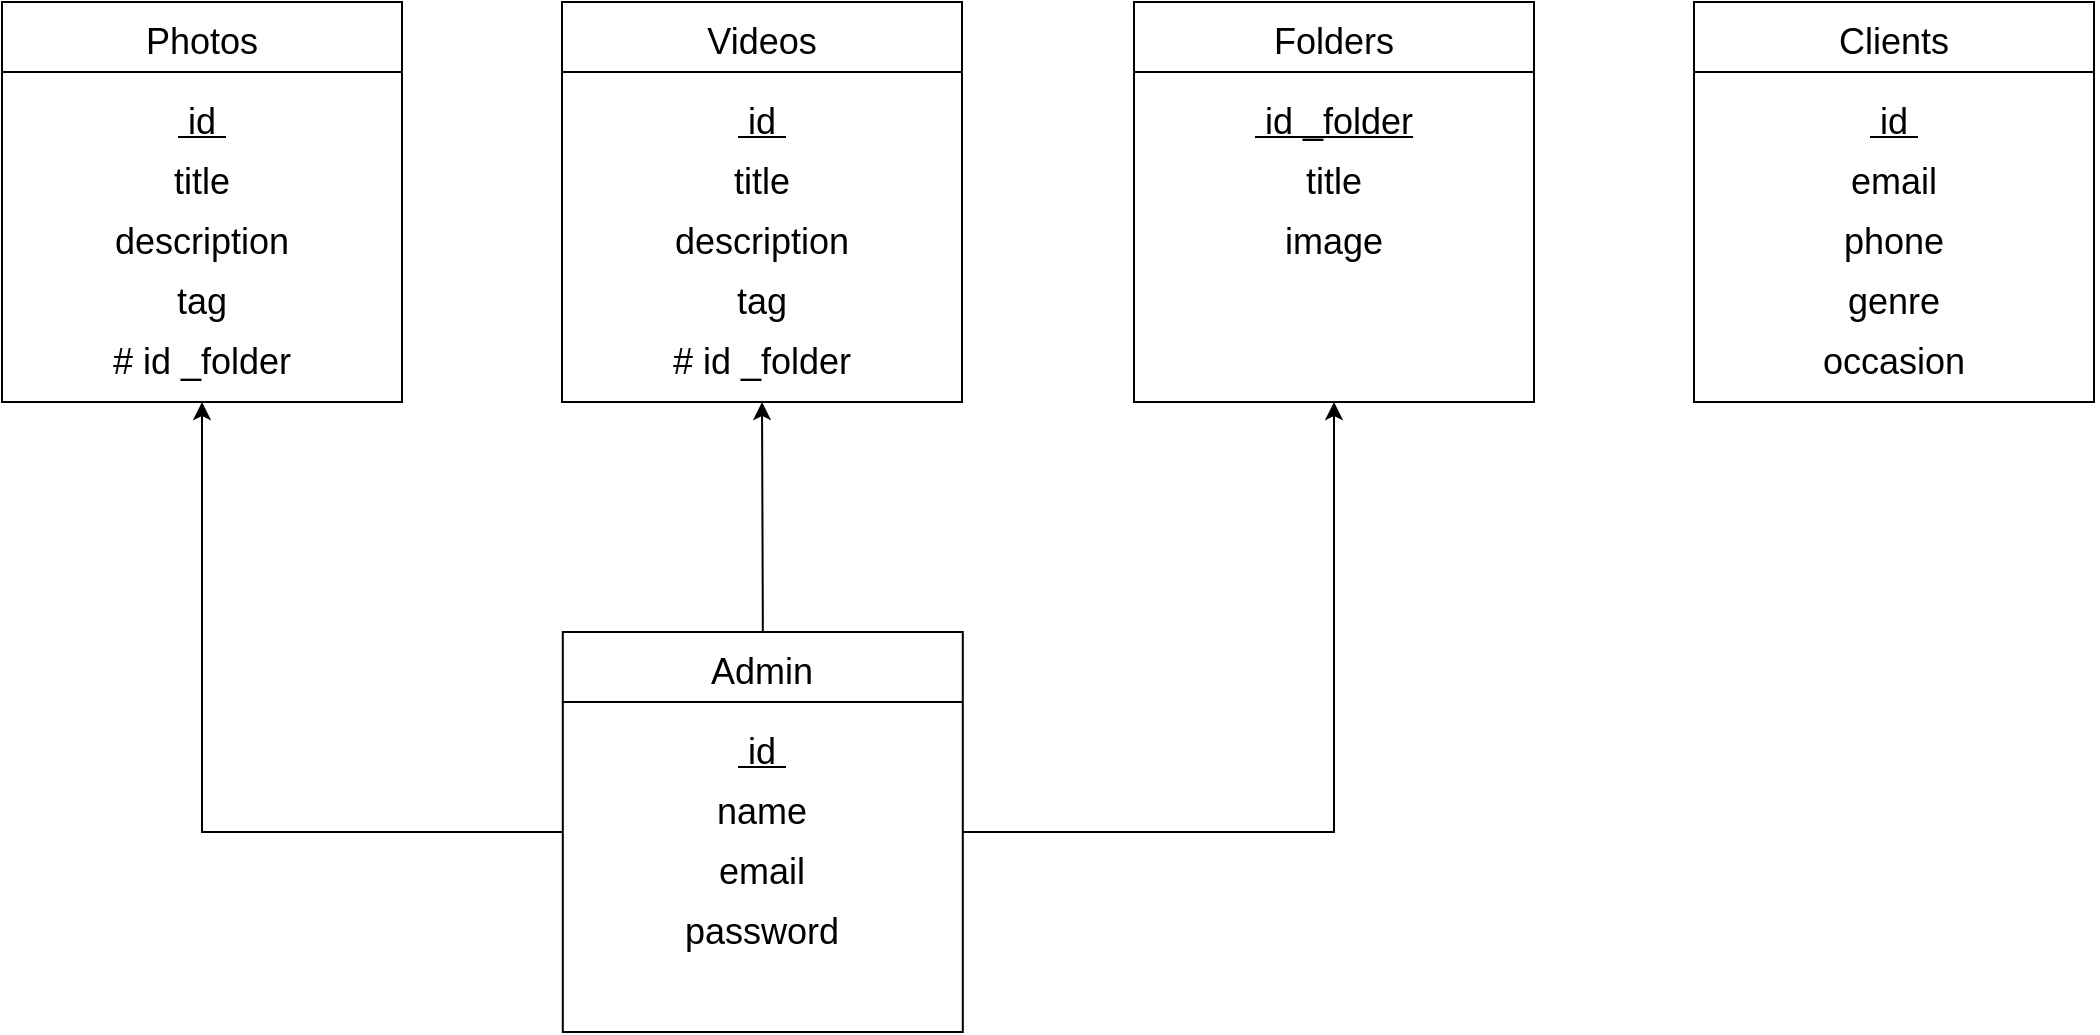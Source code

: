 <mxfile>
    <diagram id="6rJ5F0iTvcQhFKZNp73E" name="Page-1">
        <mxGraphModel dx="1030" dy="575" grid="1" gridSize="10" guides="1" tooltips="1" connect="1" arrows="1" fold="1" page="1" pageScale="1" pageWidth="1169" pageHeight="1654" math="0" shadow="0">
            <root>
                <mxCell id="0"/>
                <mxCell id="1" parent="0"/>
                <mxCell id="52" style="edgeStyle=orthogonalEdgeStyle;rounded=0;orthogonalLoop=1;jettySize=auto;html=1;entryX=0.5;entryY=1;entryDx=0;entryDy=0;" parent="1" source="19" target="36" edge="1">
                    <mxGeometry relative="1" as="geometry">
                        <mxPoint x="473.6" y="525" as="targetPoint"/>
                        <Array as="points">
                            <mxPoint x="463.6" y="645"/>
                            <mxPoint x="463.6" y="645"/>
                        </Array>
                    </mxGeometry>
                </mxCell>
                <mxCell id="56" style="edgeStyle=orthogonalEdgeStyle;rounded=0;orthogonalLoop=1;jettySize=auto;html=1;entryX=0.5;entryY=1;entryDx=0;entryDy=0;" parent="1" source="19" target="66" edge="1">
                    <mxGeometry relative="1" as="geometry">
                        <mxPoint x="750" y="560" as="targetPoint"/>
                        <Array as="points">
                            <mxPoint x="750" y="755"/>
                        </Array>
                    </mxGeometry>
                </mxCell>
                <mxCell id="57" style="edgeStyle=orthogonalEdgeStyle;rounded=0;orthogonalLoop=1;jettySize=auto;html=1;entryX=0.5;entryY=1;entryDx=0;entryDy=0;" parent="1" source="19" target="28" edge="1">
                    <mxGeometry relative="1" as="geometry"/>
                </mxCell>
                <mxCell id="19" value="" style="whiteSpace=wrap;html=1;aspect=fixed;fillColor=none;" parent="1" vertex="1">
                    <mxGeometry x="364.4" y="655" width="200" height="200" as="geometry"/>
                </mxCell>
                <mxCell id="20" value="" style="endArrow=none;html=1;exitX=-0.002;exitY=0.175;exitDx=0;exitDy=0;exitPerimeter=0;entryX=1;entryY=0.175;entryDx=0;entryDy=0;entryPerimeter=0;" parent="1" source="19" target="19" edge="1">
                    <mxGeometry width="50" height="50" relative="1" as="geometry">
                        <mxPoint x="674.4" y="805" as="sourcePoint"/>
                        <mxPoint x="724.4" y="755" as="targetPoint"/>
                    </mxGeometry>
                </mxCell>
                <mxCell id="21" value="&lt;font style=&quot;font-size: 18px&quot;&gt;Admin&lt;/font&gt;" style="text;html=1;strokeColor=none;fillColor=none;align=center;verticalAlign=middle;whiteSpace=wrap;rounded=0;" parent="1" vertex="1">
                    <mxGeometry x="444.4" y="665" width="40" height="20" as="geometry"/>
                </mxCell>
                <mxCell id="23" value="&lt;font style=&quot;font-size: 18px&quot;&gt;name&lt;/font&gt;" style="text;html=1;strokeColor=none;fillColor=none;align=center;verticalAlign=middle;whiteSpace=wrap;rounded=0;" parent="1" vertex="1">
                    <mxGeometry x="444.4" y="735" width="40" height="20" as="geometry"/>
                </mxCell>
                <mxCell id="24" value="&lt;font style=&quot;font-size: 18px&quot;&gt;email&lt;/font&gt;" style="text;html=1;strokeColor=none;fillColor=none;align=center;verticalAlign=middle;whiteSpace=wrap;rounded=0;" parent="1" vertex="1">
                    <mxGeometry x="444.4" y="765" width="40" height="20" as="geometry"/>
                </mxCell>
                <mxCell id="25" value="&lt;font style=&quot;font-size: 18px&quot;&gt;password&lt;/font&gt;" style="text;html=1;strokeColor=none;fillColor=none;align=center;verticalAlign=middle;whiteSpace=wrap;rounded=0;" parent="1" vertex="1">
                    <mxGeometry x="444.4" y="795" width="40" height="20" as="geometry"/>
                </mxCell>
                <mxCell id="27" value="&lt;font style=&quot;font-size: 18px&quot;&gt;&lt;u&gt;&amp;nbsp;id&amp;nbsp;&lt;/u&gt;&lt;/font&gt;" style="text;html=1;strokeColor=none;fillColor=none;align=center;verticalAlign=middle;whiteSpace=wrap;rounded=0;" parent="1" vertex="1">
                    <mxGeometry x="444.4" y="705" width="40" height="20" as="geometry"/>
                </mxCell>
                <mxCell id="28" value="" style="whiteSpace=wrap;html=1;aspect=fixed;fillColor=none;" parent="1" vertex="1">
                    <mxGeometry x="84" y="340" width="200" height="200" as="geometry"/>
                </mxCell>
                <mxCell id="29" value="&lt;span style=&quot;font-size: 18px&quot;&gt;Photos&lt;/span&gt;" style="text;html=1;strokeColor=none;fillColor=none;align=center;verticalAlign=middle;whiteSpace=wrap;rounded=0;" parent="1" vertex="1">
                    <mxGeometry x="164" y="350" width="40" height="20" as="geometry"/>
                </mxCell>
                <mxCell id="30" value="&lt;font style=&quot;font-size: 18px&quot;&gt;title&lt;/font&gt;" style="text;html=1;strokeColor=none;fillColor=none;align=center;verticalAlign=middle;whiteSpace=wrap;rounded=0;" parent="1" vertex="1">
                    <mxGeometry x="164" y="420" width="40" height="20" as="geometry"/>
                </mxCell>
                <mxCell id="31" value="&lt;font style=&quot;font-size: 18px&quot;&gt;description&lt;/font&gt;" style="text;html=1;strokeColor=none;fillColor=none;align=center;verticalAlign=middle;whiteSpace=wrap;rounded=0;" parent="1" vertex="1">
                    <mxGeometry x="164" y="450" width="40" height="20" as="geometry"/>
                </mxCell>
                <mxCell id="32" value="&lt;font style=&quot;font-size: 18px&quot;&gt;tag&lt;/font&gt;" style="text;html=1;strokeColor=none;fillColor=none;align=center;verticalAlign=middle;whiteSpace=wrap;rounded=0;" parent="1" vertex="1">
                    <mxGeometry x="164" y="480" width="40" height="20" as="geometry"/>
                </mxCell>
                <mxCell id="33" value="&lt;font style=&quot;font-size: 18px&quot;&gt;&lt;u&gt;&amp;nbsp;id&amp;nbsp;&lt;/u&gt;&lt;/font&gt;" style="text;html=1;strokeColor=none;fillColor=none;align=center;verticalAlign=middle;whiteSpace=wrap;rounded=0;" parent="1" vertex="1">
                    <mxGeometry x="164" y="390" width="40" height="20" as="geometry"/>
                </mxCell>
                <mxCell id="34" value="" style="endArrow=none;html=1;exitX=-0.002;exitY=0.175;exitDx=0;exitDy=0;exitPerimeter=0;entryX=1;entryY=0.175;entryDx=0;entryDy=0;entryPerimeter=0;" parent="1" edge="1">
                    <mxGeometry width="50" height="50" relative="1" as="geometry">
                        <mxPoint x="84.0" y="375" as="sourcePoint"/>
                        <mxPoint x="284.4" y="375" as="targetPoint"/>
                    </mxGeometry>
                </mxCell>
                <mxCell id="36" value="" style="whiteSpace=wrap;html=1;aspect=fixed;fillColor=none;" parent="1" vertex="1">
                    <mxGeometry x="364" y="340" width="200" height="200" as="geometry"/>
                </mxCell>
                <mxCell id="37" value="&lt;span style=&quot;font-size: 18px&quot;&gt;Videos&lt;/span&gt;" style="text;html=1;strokeColor=none;fillColor=none;align=center;verticalAlign=middle;whiteSpace=wrap;rounded=0;" parent="1" vertex="1">
                    <mxGeometry x="444" y="350" width="40" height="20" as="geometry"/>
                </mxCell>
                <mxCell id="38" value="&lt;font style=&quot;font-size: 18px&quot;&gt;title&lt;/font&gt;" style="text;html=1;strokeColor=none;fillColor=none;align=center;verticalAlign=middle;whiteSpace=wrap;rounded=0;" parent="1" vertex="1">
                    <mxGeometry x="444" y="420" width="40" height="20" as="geometry"/>
                </mxCell>
                <mxCell id="39" value="&lt;font style=&quot;font-size: 18px&quot;&gt;description&lt;/font&gt;" style="text;html=1;strokeColor=none;fillColor=none;align=center;verticalAlign=middle;whiteSpace=wrap;rounded=0;" parent="1" vertex="1">
                    <mxGeometry x="444" y="450" width="40" height="20" as="geometry"/>
                </mxCell>
                <mxCell id="40" value="&lt;font style=&quot;font-size: 18px&quot;&gt;tag&lt;/font&gt;" style="text;html=1;strokeColor=none;fillColor=none;align=center;verticalAlign=middle;whiteSpace=wrap;rounded=0;" parent="1" vertex="1">
                    <mxGeometry x="444" y="480" width="40" height="20" as="geometry"/>
                </mxCell>
                <mxCell id="41" value="&lt;font style=&quot;font-size: 18px&quot;&gt;&lt;u&gt;&amp;nbsp;id&amp;nbsp;&lt;/u&gt;&lt;/font&gt;" style="text;html=1;strokeColor=none;fillColor=none;align=center;verticalAlign=middle;whiteSpace=wrap;rounded=0;" parent="1" vertex="1">
                    <mxGeometry x="444" y="390" width="40" height="20" as="geometry"/>
                </mxCell>
                <mxCell id="42" value="" style="endArrow=none;html=1;exitX=-0.002;exitY=0.175;exitDx=0;exitDy=0;exitPerimeter=0;entryX=1;entryY=0.175;entryDx=0;entryDy=0;entryPerimeter=0;" parent="1" edge="1">
                    <mxGeometry width="50" height="50" relative="1" as="geometry">
                        <mxPoint x="364" y="375" as="sourcePoint"/>
                        <mxPoint x="564.4" y="375" as="targetPoint"/>
                    </mxGeometry>
                </mxCell>
                <mxCell id="43" value="" style="whiteSpace=wrap;html=1;aspect=fixed;fillColor=none;" parent="1" vertex="1">
                    <mxGeometry x="930.0" y="340" width="200" height="200" as="geometry"/>
                </mxCell>
                <mxCell id="44" value="&lt;span style=&quot;font-size: 18px&quot;&gt;Clients&lt;/span&gt;" style="text;html=1;strokeColor=none;fillColor=none;align=center;verticalAlign=middle;whiteSpace=wrap;rounded=0;" parent="1" vertex="1">
                    <mxGeometry x="1000" y="350" width="60" height="20" as="geometry"/>
                </mxCell>
                <mxCell id="45" value="&lt;font style=&quot;font-size: 18px&quot;&gt;email&lt;/font&gt;" style="text;html=1;strokeColor=none;fillColor=none;align=center;verticalAlign=middle;whiteSpace=wrap;rounded=0;" parent="1" vertex="1">
                    <mxGeometry x="1010.0" y="420" width="40" height="20" as="geometry"/>
                </mxCell>
                <mxCell id="46" value="&lt;font style=&quot;font-size: 18px&quot;&gt;phone&lt;/font&gt;" style="text;html=1;strokeColor=none;fillColor=none;align=center;verticalAlign=middle;whiteSpace=wrap;rounded=0;" parent="1" vertex="1">
                    <mxGeometry x="1010.0" y="450" width="40" height="20" as="geometry"/>
                </mxCell>
                <mxCell id="47" value="&lt;font style=&quot;font-size: 18px&quot;&gt;genre&lt;/font&gt;" style="text;html=1;strokeColor=none;fillColor=none;align=center;verticalAlign=middle;whiteSpace=wrap;rounded=0;" parent="1" vertex="1">
                    <mxGeometry x="1010.0" y="480" width="40" height="20" as="geometry"/>
                </mxCell>
                <mxCell id="48" value="&lt;font style=&quot;font-size: 18px&quot;&gt;&lt;u&gt;&amp;nbsp;id&amp;nbsp;&lt;/u&gt;&lt;/font&gt;" style="text;html=1;strokeColor=none;fillColor=none;align=center;verticalAlign=middle;whiteSpace=wrap;rounded=0;" parent="1" vertex="1">
                    <mxGeometry x="1010.0" y="390" width="40" height="20" as="geometry"/>
                </mxCell>
                <mxCell id="49" value="" style="endArrow=none;html=1;exitX=-0.002;exitY=0.175;exitDx=0;exitDy=0;exitPerimeter=0;entryX=1;entryY=0.175;entryDx=0;entryDy=0;entryPerimeter=0;" parent="1" edge="1">
                    <mxGeometry width="50" height="50" relative="1" as="geometry">
                        <mxPoint x="930.0" y="375" as="sourcePoint"/>
                        <mxPoint x="1130.4" y="375" as="targetPoint"/>
                    </mxGeometry>
                </mxCell>
                <mxCell id="50" value="&lt;span style=&quot;font-size: 18px&quot;&gt;occasion&lt;/span&gt;" style="text;html=1;strokeColor=none;fillColor=none;align=center;verticalAlign=middle;whiteSpace=wrap;rounded=0;" parent="1" vertex="1">
                    <mxGeometry x="1010.0" y="510" width="40" height="20" as="geometry"/>
                </mxCell>
                <mxCell id="66" value="" style="whiteSpace=wrap;html=1;aspect=fixed;fillColor=none;" vertex="1" parent="1">
                    <mxGeometry x="650.0" y="340" width="200" height="200" as="geometry"/>
                </mxCell>
                <mxCell id="67" value="&lt;span style=&quot;font-size: 18px&quot;&gt;Folders&lt;/span&gt;" style="text;html=1;strokeColor=none;fillColor=none;align=center;verticalAlign=middle;whiteSpace=wrap;rounded=0;" vertex="1" parent="1">
                    <mxGeometry x="710" y="350" width="80" height="20" as="geometry"/>
                </mxCell>
                <mxCell id="68" value="&lt;font style=&quot;font-size: 18px&quot;&gt;title&lt;/font&gt;" style="text;html=1;strokeColor=none;fillColor=none;align=center;verticalAlign=middle;whiteSpace=wrap;rounded=0;" vertex="1" parent="1">
                    <mxGeometry x="730.0" y="420" width="40" height="20" as="geometry"/>
                </mxCell>
                <mxCell id="69" value="&lt;font style=&quot;font-size: 18px&quot;&gt;image&lt;/font&gt;" style="text;html=1;strokeColor=none;fillColor=none;align=center;verticalAlign=middle;whiteSpace=wrap;rounded=0;" vertex="1" parent="1">
                    <mxGeometry x="720" y="450" width="60" height="20" as="geometry"/>
                </mxCell>
                <mxCell id="71" value="&lt;font style=&quot;font-size: 18px&quot;&gt;&lt;u&gt;&amp;nbsp;id _folder&lt;/u&gt;&lt;/font&gt;" style="text;html=1;strokeColor=none;fillColor=none;align=center;verticalAlign=middle;whiteSpace=wrap;rounded=0;" vertex="1" parent="1">
                    <mxGeometry x="700" y="390" width="100" height="20" as="geometry"/>
                </mxCell>
                <mxCell id="72" value="" style="endArrow=none;html=1;exitX=-0.002;exitY=0.175;exitDx=0;exitDy=0;exitPerimeter=0;entryX=1;entryY=0.175;entryDx=0;entryDy=0;entryPerimeter=0;" edge="1" parent="1">
                    <mxGeometry width="50" height="50" relative="1" as="geometry">
                        <mxPoint x="650" y="375" as="sourcePoint"/>
                        <mxPoint x="850.4" y="375" as="targetPoint"/>
                    </mxGeometry>
                </mxCell>
                <mxCell id="74" value="&lt;font style=&quot;font-size: 18px&quot;&gt;# id _folder&lt;/font&gt;" style="text;html=1;strokeColor=none;fillColor=none;align=center;verticalAlign=middle;whiteSpace=wrap;rounded=0;" vertex="1" parent="1">
                    <mxGeometry x="414" y="510" width="100" height="20" as="geometry"/>
                </mxCell>
                <mxCell id="75" value="&lt;font style=&quot;font-size: 18px&quot;&gt;# id _folder&lt;/font&gt;" style="text;html=1;strokeColor=none;fillColor=none;align=center;verticalAlign=middle;whiteSpace=wrap;rounded=0;" vertex="1" parent="1">
                    <mxGeometry x="134" y="510" width="100" height="20" as="geometry"/>
                </mxCell>
            </root>
        </mxGraphModel>
    </diagram>
</mxfile>